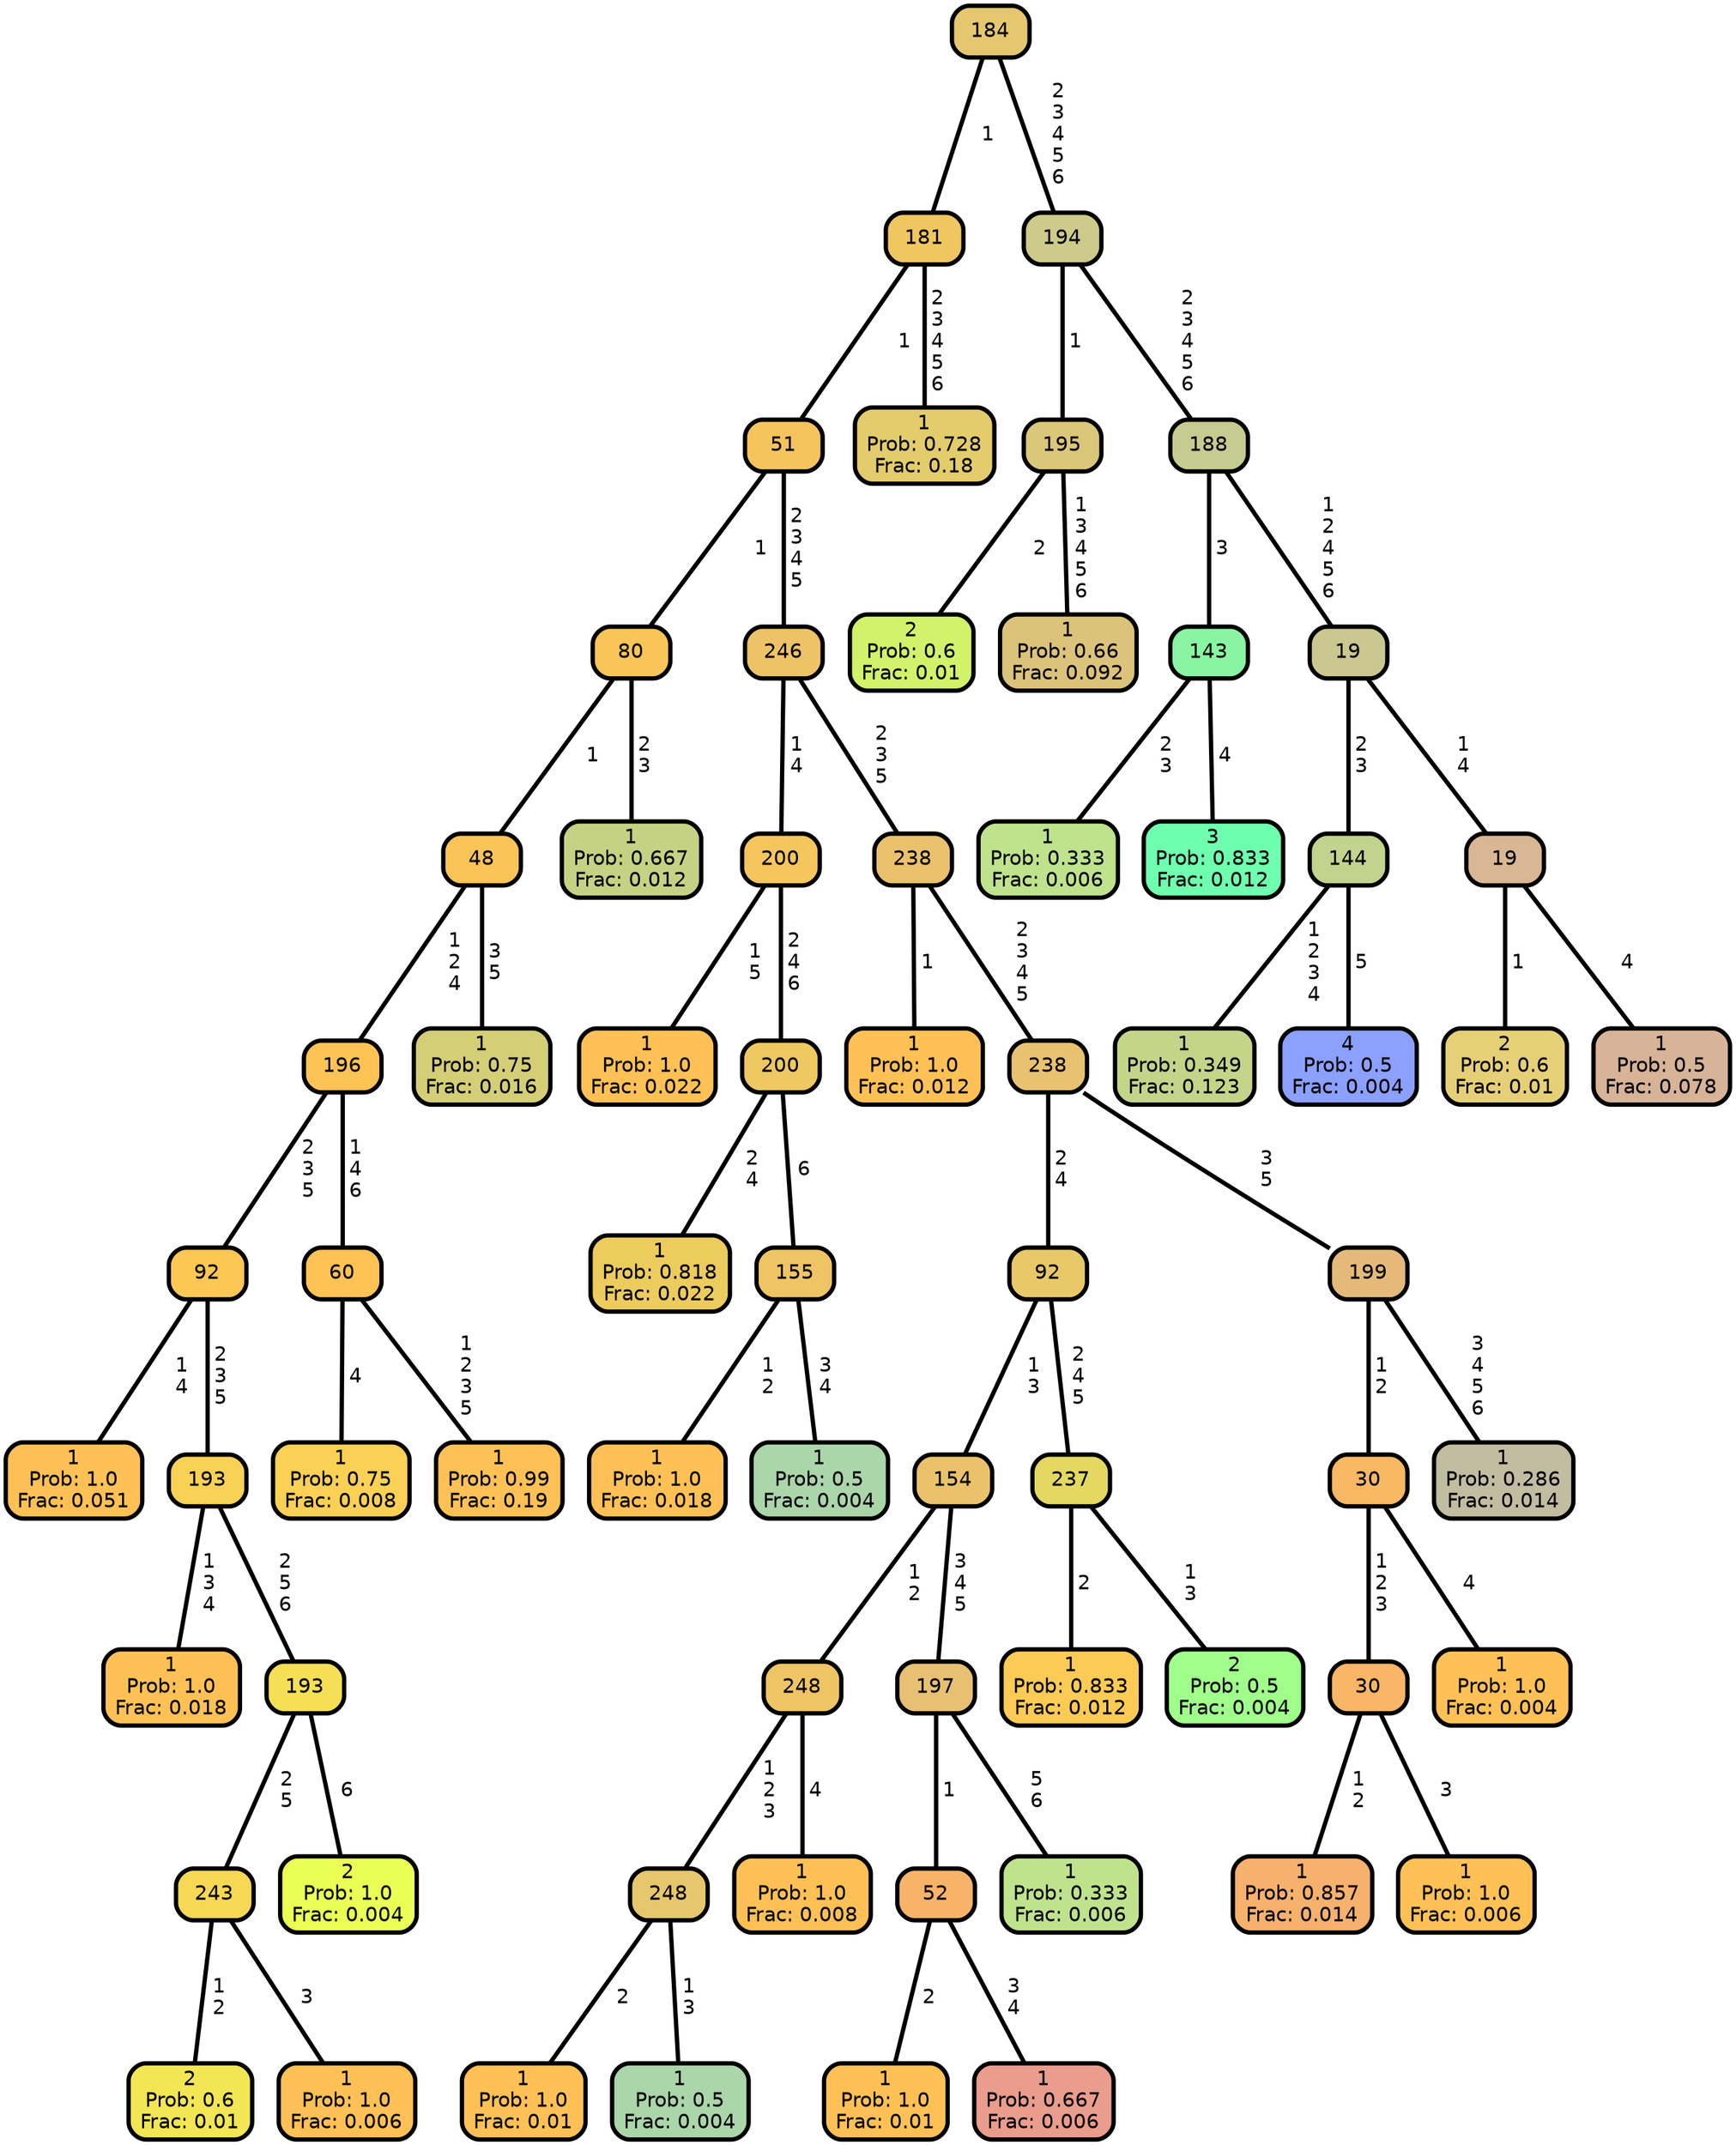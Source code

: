 graph Tree {
node [shape=box, style="filled, rounded",color="black",penwidth="3",fontcolor="black",                 fontname=helvetica] ;
graph [ranksep="0 equally", splines=straight,                 bgcolor=transparent, dpi=200] ;
edge [fontname=helvetica, color=black] ;
0 [label="1
Prob: 1.0
Frac: 0.051", fillcolor="#ffc155"] ;
1 [label="92", fillcolor="#fcc755"] ;
2 [label="1
Prob: 1.0
Frac: 0.018", fillcolor="#ffc155"] ;
3 [label="193", fillcolor="#f9d155"] ;
4 [label="2
Prob: 0.6
Frac: 0.01", fillcolor="#f3e655"] ;
5 [label="243", fillcolor="#f7d855"] ;
6 [label="1
Prob: 1.0
Frac: 0.006", fillcolor="#ffc155"] ;
7 [label="193", fillcolor="#f5e055"] ;
8 [label="2
Prob: 1.0
Frac: 0.004", fillcolor="#ebff55"] ;
9 [label="196", fillcolor="#fec355"] ;
10 [label="1
Prob: 0.75
Frac: 0.008", fillcolor="#fad055"] ;
11 [label="60", fillcolor="#fec255"] ;
12 [label="1
Prob: 0.99
Frac: 0.19", fillcolor="#fec155"] ;
13 [label="48", fillcolor="#fbc456"] ;
14 [label="1
Prob: 0.75
Frac: 0.016", fillcolor="#d4ce77"] ;
15 [label="80", fillcolor="#f9c558"] ;
16 [label="1
Prob: 0.667
Frac: 0.012", fillcolor="#c6d283"] ;
17 [label="51", fillcolor="#f5c45d"] ;
18 [label="1
Prob: 1.0
Frac: 0.022", fillcolor="#ffc155"] ;
19 [label="200", fillcolor="#f4c65d"] ;
20 [label="1
Prob: 0.818
Frac: 0.022", fillcolor="#edcc5e"] ;
21 [label="200", fillcolor="#eec861"] ;
22 [label="1
Prob: 1.0
Frac: 0.018", fillcolor="#ffc155"] ;
23 [label="155", fillcolor="#efc464"] ;
24 [label="1
Prob: 0.5
Frac: 0.004", fillcolor="#aad6aa"] ;
25 [label="246", fillcolor="#eec367"] ;
26 [label="1
Prob: 1.0
Frac: 0.012", fillcolor="#ffc155"] ;
27 [label="238", fillcolor="#eac26d"] ;
28 [label="1
Prob: 1.0
Frac: 0.01", fillcolor="#ffc155"] ;
29 [label="248", fillcolor="#e6c76d"] ;
30 [label="1
Prob: 0.5
Frac: 0.004", fillcolor="#aad6aa"] ;
31 [label="248", fillcolor="#efc464"] ;
32 [label="1
Prob: 1.0
Frac: 0.008", fillcolor="#ffc155"] ;
33 [label="154", fillcolor="#ebc26c"] ;
34 [label="1
Prob: 1.0
Frac: 0.01", fillcolor="#ffc155"] ;
35 [label="52", fillcolor="#f7b36a"] ;
36 [label="1
Prob: 0.667
Frac: 0.006", fillcolor="#ea9d8d"] ;
37 [label="197", fillcolor="#e8c073"] ;
38 [label="1
Prob: 0.333
Frac: 0.006", fillcolor="#bfe38d"] ;
39 [label="92", fillcolor="#e9c869"] ;
40 [label="1
Prob: 0.833
Frac: 0.012", fillcolor="#fbcb55"] ;
41 [label="237", fillcolor="#e4d862"] ;
42 [label="2
Prob: 0.5
Frac: 0.004", fillcolor="#a0ff8b"] ;
43 [label="238", fillcolor="#e8c270"] ;
44 [label="1
Prob: 0.857
Frac: 0.014", fillcolor="#f6b16d"] ;
45 [label="30", fillcolor="#f8b666"] ;
46 [label="1
Prob: 1.0
Frac: 0.006", fillcolor="#ffc155"] ;
47 [label="30", fillcolor="#f9b863"] ;
48 [label="1
Prob: 1.0
Frac: 0.004", fillcolor="#ffc155"] ;
49 [label="199", fillcolor="#e5b97a"] ;
50 [label="1
Prob: 0.286
Frac: 0.014", fillcolor="#c2bca1"] ;
51 [label="181", fillcolor="#f0c661"] ;
52 [label="1
Prob: 0.728
Frac: 0.18", fillcolor="#e3cc6c"] ;
53 [label="184", fillcolor="#e4c76f"] ;
54 [label="2
Prob: 0.6
Frac: 0.01", fillcolor="#d1f26a"] ;
55 [label="195", fillcolor="#dbc779"] ;
56 [label="1
Prob: 0.66
Frac: 0.092", fillcolor="#dcc37b"] ;
57 [label="194", fillcolor="#cdca8a"] ;
58 [label="1
Prob: 0.333
Frac: 0.006", fillcolor="#bfe38d"] ;
59 [label="143", fillcolor="#89f5a3"] ;
60 [label="3
Prob: 0.833
Frac: 0.012", fillcolor="#6effaf"] ;
61 [label="188", fillcolor="#c6cb91"] ;
62 [label="1
Prob: 0.349
Frac: 0.123", fillcolor="#c4d58a"] ;
63 [label="144", fillcolor="#c2d38d"] ;
64 [label="4
Prob: 0.5
Frac: 0.004", fillcolor="#8ba0ff"] ;
65 [label="19", fillcolor="#cbc790"] ;
66 [label="2
Prob: 0.6
Frac: 0.01", fillcolor="#e6d077"] ;
67 [label="19", fillcolor="#d9b694"] ;
68 [label="1
Prob: 0.5
Frac: 0.078", fillcolor="#d7b397"] ;
1 -- 0 [label=" 1\n 4",penwidth=3] ;
1 -- 3 [label=" 2\n 3\n 5",penwidth=3] ;
3 -- 2 [label=" 1\n 3\n 4",penwidth=3] ;
3 -- 7 [label=" 2\n 5\n 6",penwidth=3] ;
5 -- 4 [label=" 1\n 2",penwidth=3] ;
5 -- 6 [label=" 3",penwidth=3] ;
7 -- 5 [label=" 2\n 5",penwidth=3] ;
7 -- 8 [label=" 6",penwidth=3] ;
9 -- 1 [label=" 2\n 3\n 5",penwidth=3] ;
9 -- 11 [label=" 1\n 4\n 6",penwidth=3] ;
11 -- 10 [label=" 4",penwidth=3] ;
11 -- 12 [label=" 1\n 2\n 3\n 5",penwidth=3] ;
13 -- 9 [label=" 1\n 2\n 4",penwidth=3] ;
13 -- 14 [label=" 3\n 5",penwidth=3] ;
15 -- 13 [label=" 1",penwidth=3] ;
15 -- 16 [label=" 2\n 3",penwidth=3] ;
17 -- 15 [label=" 1",penwidth=3] ;
17 -- 25 [label=" 2\n 3\n 4\n 5",penwidth=3] ;
19 -- 18 [label=" 1\n 5",penwidth=3] ;
19 -- 21 [label=" 2\n 4\n 6",penwidth=3] ;
21 -- 20 [label=" 2\n 4",penwidth=3] ;
21 -- 23 [label=" 6",penwidth=3] ;
23 -- 22 [label=" 1\n 2",penwidth=3] ;
23 -- 24 [label=" 3\n 4",penwidth=3] ;
25 -- 19 [label=" 1\n 4",penwidth=3] ;
25 -- 27 [label=" 2\n 3\n 5",penwidth=3] ;
27 -- 26 [label=" 1",penwidth=3] ;
27 -- 43 [label=" 2\n 3\n 4\n 5",penwidth=3] ;
29 -- 28 [label=" 2",penwidth=3] ;
29 -- 30 [label=" 1\n 3",penwidth=3] ;
31 -- 29 [label=" 1\n 2\n 3",penwidth=3] ;
31 -- 32 [label=" 4",penwidth=3] ;
33 -- 31 [label=" 1\n 2",penwidth=3] ;
33 -- 37 [label=" 3\n 4\n 5",penwidth=3] ;
35 -- 34 [label=" 2",penwidth=3] ;
35 -- 36 [label=" 3\n 4",penwidth=3] ;
37 -- 35 [label=" 1",penwidth=3] ;
37 -- 38 [label=" 5\n 6",penwidth=3] ;
39 -- 33 [label=" 1\n 3",penwidth=3] ;
39 -- 41 [label=" 2\n 4\n 5",penwidth=3] ;
41 -- 40 [label=" 2",penwidth=3] ;
41 -- 42 [label=" 1\n 3",penwidth=3] ;
43 -- 39 [label=" 2\n 4",penwidth=3] ;
43 -- 49 [label=" 3\n 5",penwidth=3] ;
45 -- 44 [label=" 1\n 2",penwidth=3] ;
45 -- 46 [label=" 3",penwidth=3] ;
47 -- 45 [label=" 1\n 2\n 3",penwidth=3] ;
47 -- 48 [label=" 4",penwidth=3] ;
49 -- 47 [label=" 1\n 2",penwidth=3] ;
49 -- 50 [label=" 3\n 4\n 5\n 6",penwidth=3] ;
51 -- 17 [label=" 1",penwidth=3] ;
51 -- 52 [label=" 2\n 3\n 4\n 5\n 6",penwidth=3] ;
53 -- 51 [label=" 1",penwidth=3] ;
53 -- 57 [label=" 2\n 3\n 4\n 5\n 6",penwidth=3] ;
55 -- 54 [label=" 2",penwidth=3] ;
55 -- 56 [label=" 1\n 3\n 4\n 5\n 6",penwidth=3] ;
57 -- 55 [label=" 1",penwidth=3] ;
57 -- 61 [label=" 2\n 3\n 4\n 5\n 6",penwidth=3] ;
59 -- 58 [label=" 2\n 3",penwidth=3] ;
59 -- 60 [label=" 4",penwidth=3] ;
61 -- 59 [label=" 3",penwidth=3] ;
61 -- 65 [label=" 1\n 2\n 4\n 5\n 6",penwidth=3] ;
63 -- 62 [label=" 1\n 2\n 3\n 4",penwidth=3] ;
63 -- 64 [label=" 5",penwidth=3] ;
65 -- 63 [label=" 2\n 3",penwidth=3] ;
65 -- 67 [label=" 1\n 4",penwidth=3] ;
67 -- 66 [label=" 1",penwidth=3] ;
67 -- 68 [label=" 4",penwidth=3] ;
{rank = same;}}